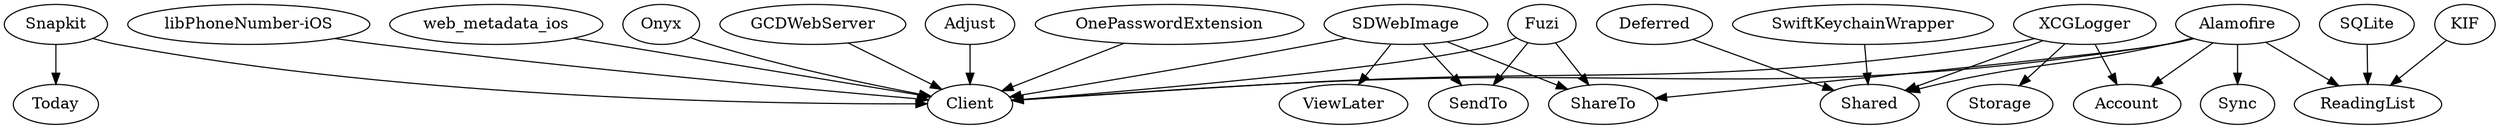 digraph CarthageFxiOS {
  "Alamofire" -> "Client"
  "Alamofire" -> "ShareTo"
  "Alamofire" -> "Shared"
  "Alamofire" -> "Account"
  "Alamofire" -> "Sync"
  "Alamofire" -> "ReadingList"
  "Snapkit" -> "Client"
  "Snapkit" -> "Today"
  "SDWebImage" -> "Client"
  "SDWebImage" -> "SendTo"
  "SDWebImage" -> "ShareTo"
  "SDWebImage" -> "ViewLater"
  "GCDWebServer" -> "Client"
  "Adjust" -> "Client"
  "OnePasswordExtension" -> "Client"
  "libPhoneNumber-iOS" -> "Client"
  "web_metadata_ios" -> "Client"
  "XCGLogger" -> "Client"
  "XCGLogger" -> "Shared"
  "XCGLogger" -> "Storage"
  "XCGLogger" -> "Account"
  "Fuzi" -> "Client"
  "Fuzi" -> "SendTo"
  "Fuzi" -> "ShareTo"
  "Onyx" -> "Client"
  "SwiftKeychainWrapper" -> "Shared"
  "Deferred" -> "Shared"
  "KIF" -> "ReadingList"
  "SQLite" -> "ReadingList"
}
